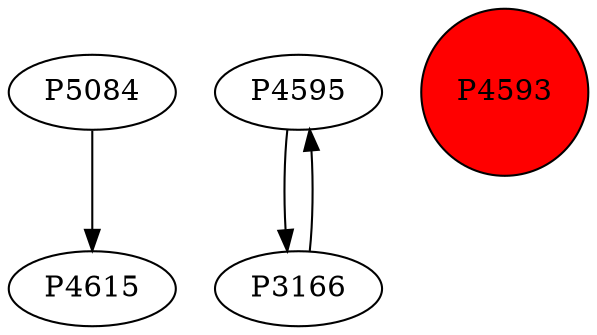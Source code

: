 digraph {
	P5084 -> P4615
	P4595 -> P3166
	P3166 -> P4595
	P4593 [shape=circle]
	P4593 [style=filled]
	P4593 [fillcolor=red]
}